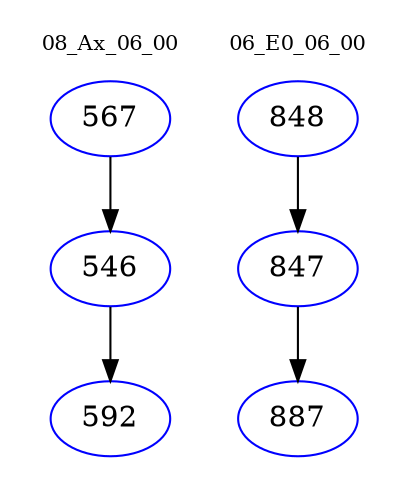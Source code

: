 digraph{
subgraph cluster_0 {
color = white
label = "08_Ax_06_00";
fontsize=10;
T0_567 [label="567", color="blue"]
T0_567 -> T0_546 [color="black"]
T0_546 [label="546", color="blue"]
T0_546 -> T0_592 [color="black"]
T0_592 [label="592", color="blue"]
}
subgraph cluster_1 {
color = white
label = "06_E0_06_00";
fontsize=10;
T1_848 [label="848", color="blue"]
T1_848 -> T1_847 [color="black"]
T1_847 [label="847", color="blue"]
T1_847 -> T1_887 [color="black"]
T1_887 [label="887", color="blue"]
}
}
